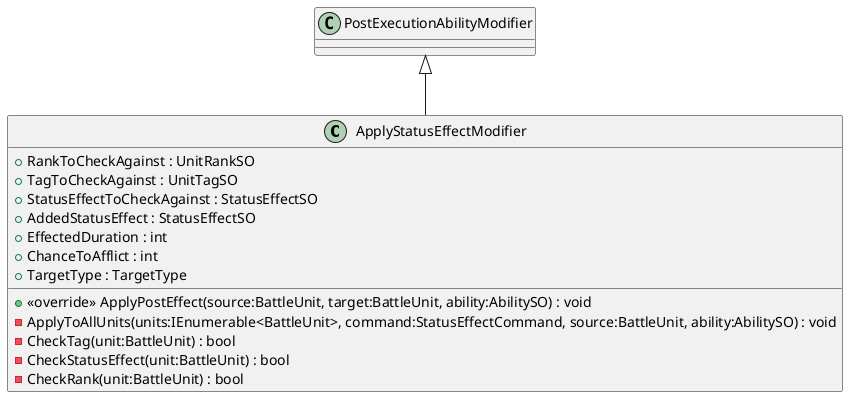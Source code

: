 @startuml
class ApplyStatusEffectModifier {
    + RankToCheckAgainst : UnitRankSO
    + TagToCheckAgainst : UnitTagSO
    + StatusEffectToCheckAgainst : StatusEffectSO
    + AddedStatusEffect : StatusEffectSO
    + EffectedDuration : int
    + ChanceToAfflict : int
    + TargetType : TargetType
    + <<override>> ApplyPostEffect(source:BattleUnit, target:BattleUnit, ability:AbilitySO) : void
    - ApplyToAllUnits(units:IEnumerable<BattleUnit>, command:StatusEffectCommand, source:BattleUnit, ability:AbilitySO) : void
    - CheckTag(unit:BattleUnit) : bool
    - CheckStatusEffect(unit:BattleUnit) : bool
    - CheckRank(unit:BattleUnit) : bool
}
PostExecutionAbilityModifier <|-- ApplyStatusEffectModifier
@enduml
